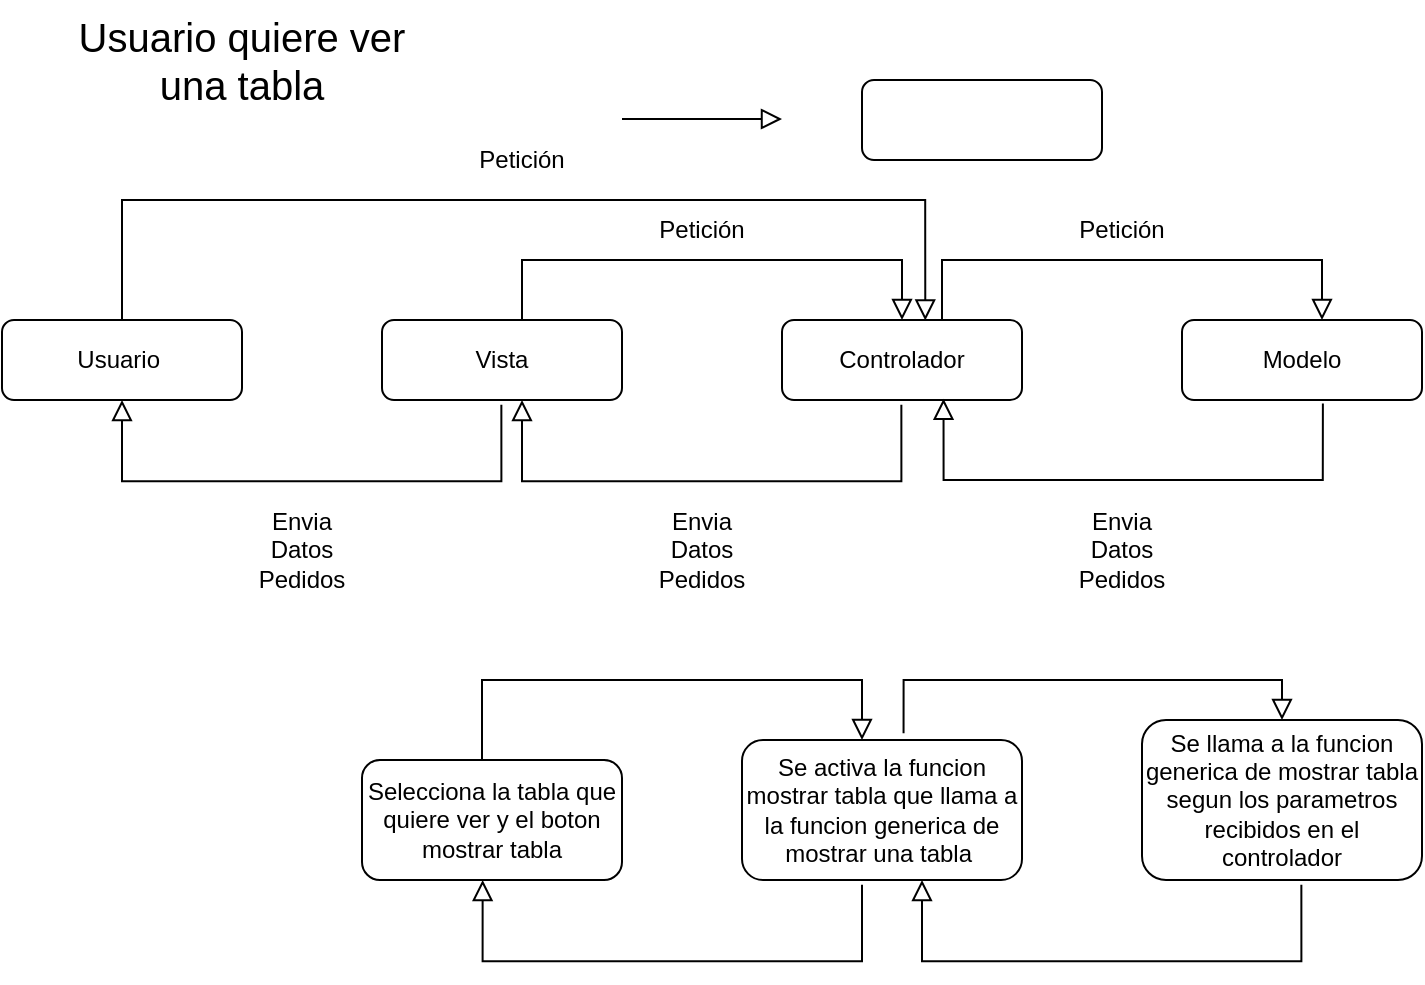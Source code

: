 <mxfile version="12.2.4" pages="1"><diagram id="C5RBs43oDa-KdzZeNtuy" name="Page-1"><mxGraphModel dx="777" dy="592" grid="1" gridSize="10" guides="1" tooltips="1" connect="1" arrows="1" fold="1" page="1" pageScale="1" pageWidth="827" pageHeight="1169" math="0" shadow="0"><root><mxCell id="WIyWlLk6GJQsqaUBKTNV-0"/><mxCell id="WIyWlLk6GJQsqaUBKTNV-1" parent="WIyWlLk6GJQsqaUBKTNV-0"/><mxCell id="WIyWlLk6GJQsqaUBKTNV-2" value="" style="rounded=0;html=1;jettySize=auto;orthogonalLoop=1;fontSize=11;endArrow=block;endFill=0;endSize=8;strokeWidth=1;shadow=0;labelBackgroundColor=none;edgeStyle=orthogonalEdgeStyle;" parent="WIyWlLk6GJQsqaUBKTNV-1" edge="1"><mxGeometry relative="1" as="geometry"><mxPoint x="360" y="99.5" as="sourcePoint"/><mxPoint x="440" y="99.5" as="targetPoint"/></mxGeometry></mxCell><mxCell id="WIyWlLk6GJQsqaUBKTNV-3" value="Usuario&amp;nbsp;" style="rounded=1;whiteSpace=wrap;html=1;fontSize=12;glass=0;strokeWidth=1;shadow=0;" parent="WIyWlLk6GJQsqaUBKTNV-1" vertex="1"><mxGeometry x="50" y="200" width="120" height="40" as="geometry"/></mxCell><mxCell id="f-UjneHDtXE8JSjxblPM-0" value="" style="rounded=1;whiteSpace=wrap;html=1;fontSize=12;glass=0;strokeWidth=1;shadow=0;" parent="WIyWlLk6GJQsqaUBKTNV-1" vertex="1"><mxGeometry x="480" y="80" width="120" height="40" as="geometry"/></mxCell><mxCell id="f-UjneHDtXE8JSjxblPM-1" value="Controlador" style="rounded=1;whiteSpace=wrap;html=1;fontSize=12;glass=0;strokeWidth=1;shadow=0;" parent="WIyWlLk6GJQsqaUBKTNV-1" vertex="1"><mxGeometry x="440" y="200" width="120" height="40" as="geometry"/></mxCell><mxCell id="f-UjneHDtXE8JSjxblPM-2" value="&lt;font style=&quot;font-size: 20px&quot;&gt;Usuario quiere ver una tabla&lt;/font&gt;" style="text;html=1;strokeColor=none;fillColor=none;align=center;verticalAlign=middle;whiteSpace=wrap;rounded=0;" parent="WIyWlLk6GJQsqaUBKTNV-1" vertex="1"><mxGeometry x="80" y="40" width="180" height="60" as="geometry"/></mxCell><mxCell id="f-UjneHDtXE8JSjxblPM-3" value="Vista" style="rounded=1;whiteSpace=wrap;html=1;fontSize=12;glass=0;strokeWidth=1;shadow=0;" parent="WIyWlLk6GJQsqaUBKTNV-1" vertex="1"><mxGeometry x="240" y="200" width="120" height="40" as="geometry"/></mxCell><mxCell id="f-UjneHDtXE8JSjxblPM-4" value="Modelo" style="rounded=1;whiteSpace=wrap;html=1;fontSize=12;glass=0;strokeWidth=1;shadow=0;" parent="WIyWlLk6GJQsqaUBKTNV-1" vertex="1"><mxGeometry x="640" y="200" width="120" height="40" as="geometry"/></mxCell><mxCell id="f-UjneHDtXE8JSjxblPM-5" value="" style="rounded=0;html=1;jettySize=auto;orthogonalLoop=1;fontSize=11;endArrow=block;endFill=0;endSize=8;strokeWidth=1;shadow=0;labelBackgroundColor=none;edgeStyle=orthogonalEdgeStyle;exitX=0.5;exitY=0;exitDx=0;exitDy=0;entryX=0.597;entryY=0.006;entryDx=0;entryDy=0;entryPerimeter=0;" parent="WIyWlLk6GJQsqaUBKTNV-1" source="WIyWlLk6GJQsqaUBKTNV-3" target="f-UjneHDtXE8JSjxblPM-1" edge="1"><mxGeometry relative="1" as="geometry"><mxPoint x="100" y="190" as="sourcePoint"/><mxPoint x="310" y="170" as="targetPoint"/><Array as="points"><mxPoint x="110" y="140"/><mxPoint x="512" y="140"/></Array></mxGeometry></mxCell><mxCell id="f-UjneHDtXE8JSjxblPM-6" value="" style="rounded=0;html=1;jettySize=auto;orthogonalLoop=1;fontSize=11;endArrow=block;endFill=0;endSize=8;strokeWidth=1;shadow=0;labelBackgroundColor=none;edgeStyle=orthogonalEdgeStyle;exitX=0.5;exitY=0;exitDx=0;exitDy=0;" parent="WIyWlLk6GJQsqaUBKTNV-1" edge="1"><mxGeometry relative="1" as="geometry"><mxPoint x="310" y="200" as="sourcePoint"/><mxPoint x="500" y="200" as="targetPoint"/><Array as="points"><mxPoint x="310" y="170"/><mxPoint x="500" y="170"/></Array></mxGeometry></mxCell><mxCell id="f-UjneHDtXE8JSjxblPM-7" value="" style="rounded=0;html=1;jettySize=auto;orthogonalLoop=1;fontSize=11;endArrow=block;endFill=0;endSize=8;strokeWidth=1;shadow=0;labelBackgroundColor=none;edgeStyle=orthogonalEdgeStyle;exitX=0.5;exitY=0;exitDx=0;exitDy=0;" parent="WIyWlLk6GJQsqaUBKTNV-1" edge="1"><mxGeometry relative="1" as="geometry"><mxPoint x="520" y="200" as="sourcePoint"/><mxPoint x="710" y="200" as="targetPoint"/><Array as="points"><mxPoint x="520" y="170"/><mxPoint x="710" y="170"/></Array></mxGeometry></mxCell><mxCell id="f-UjneHDtXE8JSjxblPM-9" value="" style="rounded=0;html=1;jettySize=auto;orthogonalLoop=1;fontSize=11;endArrow=block;endFill=0;endSize=8;strokeWidth=1;shadow=0;labelBackgroundColor=none;edgeStyle=orthogonalEdgeStyle;exitX=0.587;exitY=1.045;exitDx=0;exitDy=0;exitPerimeter=0;entryX=0.673;entryY=0.985;entryDx=0;entryDy=0;entryPerimeter=0;" parent="WIyWlLk6GJQsqaUBKTNV-1" source="f-UjneHDtXE8JSjxblPM-4" target="f-UjneHDtXE8JSjxblPM-1" edge="1"><mxGeometry relative="1" as="geometry"><mxPoint x="710" y="280" as="sourcePoint"/><mxPoint x="500" y="280" as="targetPoint"/><Array as="points"><mxPoint x="710" y="280"/><mxPoint x="521" y="280"/></Array></mxGeometry></mxCell><mxCell id="f-UjneHDtXE8JSjxblPM-10" value="" style="rounded=0;html=1;jettySize=auto;orthogonalLoop=1;fontSize=11;endArrow=block;endFill=0;endSize=8;strokeWidth=1;shadow=0;labelBackgroundColor=none;edgeStyle=orthogonalEdgeStyle;exitX=0.587;exitY=1.045;exitDx=0;exitDy=0;exitPerimeter=0;entryX=0.673;entryY=0.985;entryDx=0;entryDy=0;entryPerimeter=0;" parent="WIyWlLk6GJQsqaUBKTNV-1" edge="1"><mxGeometry relative="1" as="geometry"><mxPoint x="499.68" y="242.4" as="sourcePoint"/><mxPoint x="310" y="240.0" as="targetPoint"/><Array as="points"><mxPoint x="499.24" y="280.6"/><mxPoint x="310.24" y="280.6"/></Array></mxGeometry></mxCell><mxCell id="f-UjneHDtXE8JSjxblPM-11" value="" style="rounded=0;html=1;jettySize=auto;orthogonalLoop=1;fontSize=11;endArrow=block;endFill=0;endSize=8;strokeWidth=1;shadow=0;labelBackgroundColor=none;edgeStyle=orthogonalEdgeStyle;exitX=0.587;exitY=1.045;exitDx=0;exitDy=0;exitPerimeter=0;entryX=0.673;entryY=0.985;entryDx=0;entryDy=0;entryPerimeter=0;" parent="WIyWlLk6GJQsqaUBKTNV-1" edge="1"><mxGeometry relative="1" as="geometry"><mxPoint x="299.68" y="242.4" as="sourcePoint"/><mxPoint x="110" y="240.0" as="targetPoint"/><Array as="points"><mxPoint x="299.24" y="280.6"/><mxPoint x="110.24" y="280.6"/></Array></mxGeometry></mxCell><mxCell id="f-UjneHDtXE8JSjxblPM-12" value="Petición" style="text;html=1;strokeColor=none;fillColor=none;align=center;verticalAlign=middle;whiteSpace=wrap;rounded=0;" parent="WIyWlLk6GJQsqaUBKTNV-1" vertex="1"><mxGeometry x="280" y="105" width="60" height="30" as="geometry"/></mxCell><mxCell id="f-UjneHDtXE8JSjxblPM-13" value="Petición" style="text;html=1;strokeColor=none;fillColor=none;align=center;verticalAlign=middle;whiteSpace=wrap;rounded=0;" parent="WIyWlLk6GJQsqaUBKTNV-1" vertex="1"><mxGeometry x="370" y="140" width="60" height="30" as="geometry"/></mxCell><mxCell id="f-UjneHDtXE8JSjxblPM-14" value="Petición" style="text;html=1;strokeColor=none;fillColor=none;align=center;verticalAlign=middle;whiteSpace=wrap;rounded=0;" parent="WIyWlLk6GJQsqaUBKTNV-1" vertex="1"><mxGeometry x="580" y="140" width="60" height="30" as="geometry"/></mxCell><mxCell id="f-UjneHDtXE8JSjxblPM-15" value="Envia Datos Pedidos" style="text;html=1;strokeColor=none;fillColor=none;align=center;verticalAlign=middle;whiteSpace=wrap;rounded=0;" parent="WIyWlLk6GJQsqaUBKTNV-1" vertex="1"><mxGeometry x="170" y="300" width="60" height="30" as="geometry"/></mxCell><mxCell id="f-UjneHDtXE8JSjxblPM-16" value="Envia Datos Pedidos" style="text;html=1;strokeColor=none;fillColor=none;align=center;verticalAlign=middle;whiteSpace=wrap;rounded=0;" parent="WIyWlLk6GJQsqaUBKTNV-1" vertex="1"><mxGeometry x="370" y="300" width="60" height="30" as="geometry"/></mxCell><mxCell id="f-UjneHDtXE8JSjxblPM-17" value="Envia Datos Pedidos" style="text;html=1;strokeColor=none;fillColor=none;align=center;verticalAlign=middle;whiteSpace=wrap;rounded=0;" parent="WIyWlLk6GJQsqaUBKTNV-1" vertex="1"><mxGeometry x="580" y="300" width="60" height="30" as="geometry"/></mxCell><mxCell id="f-UjneHDtXE8JSjxblPM-18" value="Selecciona la tabla que quiere ver y el boton mostrar tabla" style="rounded=1;whiteSpace=wrap;html=1;fontSize=12;glass=0;strokeWidth=1;shadow=0;" parent="WIyWlLk6GJQsqaUBKTNV-1" vertex="1"><mxGeometry x="230" y="420" width="130" height="60" as="geometry"/></mxCell><mxCell id="f-UjneHDtXE8JSjxblPM-19" value="Se activa la funcion mostrar tabla que llama a la funcion generica de mostrar una tabla&amp;nbsp;" style="rounded=1;whiteSpace=wrap;html=1;fontSize=12;glass=0;strokeWidth=1;shadow=0;" parent="WIyWlLk6GJQsqaUBKTNV-1" vertex="1"><mxGeometry x="420" y="410" width="140" height="70" as="geometry"/></mxCell><mxCell id="f-UjneHDtXE8JSjxblPM-20" value="Se llama a la funcion generica de mostrar tabla segun los parametros recibidos en el controlador" style="rounded=1;whiteSpace=wrap;html=1;fontSize=12;glass=0;strokeWidth=1;shadow=0;" parent="WIyWlLk6GJQsqaUBKTNV-1" vertex="1"><mxGeometry x="620" y="400" width="140" height="80" as="geometry"/></mxCell><mxCell id="f-UjneHDtXE8JSjxblPM-21" value="" style="rounded=0;html=1;jettySize=auto;orthogonalLoop=1;fontSize=11;endArrow=block;endFill=0;endSize=8;strokeWidth=1;shadow=0;labelBackgroundColor=none;edgeStyle=orthogonalEdgeStyle;exitX=0.5;exitY=0;exitDx=0;exitDy=0;" parent="WIyWlLk6GJQsqaUBKTNV-1" source="f-UjneHDtXE8JSjxblPM-18" edge="1"><mxGeometry relative="1" as="geometry"><mxPoint x="290" y="410" as="sourcePoint"/><mxPoint x="480" y="410" as="targetPoint"/><Array as="points"><mxPoint x="290" y="420"/><mxPoint x="290" y="380"/><mxPoint x="480" y="380"/></Array></mxGeometry></mxCell><mxCell id="f-UjneHDtXE8JSjxblPM-22" value="" style="rounded=0;html=1;jettySize=auto;orthogonalLoop=1;fontSize=11;endArrow=block;endFill=0;endSize=8;strokeWidth=1;shadow=0;labelBackgroundColor=none;edgeStyle=orthogonalEdgeStyle;exitX=0.577;exitY=-0.049;exitDx=0;exitDy=0;exitPerimeter=0;" parent="WIyWlLk6GJQsqaUBKTNV-1" source="f-UjneHDtXE8JSjxblPM-19" edge="1"><mxGeometry relative="1" as="geometry"><mxPoint x="500" y="400" as="sourcePoint"/><mxPoint x="690" y="400" as="targetPoint"/><Array as="points"><mxPoint x="501" y="380"/><mxPoint x="690" y="380"/></Array></mxGeometry></mxCell><mxCell id="f-UjneHDtXE8JSjxblPM-23" value="" style="rounded=0;html=1;jettySize=auto;orthogonalLoop=1;fontSize=11;endArrow=block;endFill=0;endSize=8;strokeWidth=1;shadow=0;labelBackgroundColor=none;edgeStyle=orthogonalEdgeStyle;exitX=0.587;exitY=1.045;exitDx=0;exitDy=0;exitPerimeter=0;entryX=0.673;entryY=0.985;entryDx=0;entryDy=0;entryPerimeter=0;" parent="WIyWlLk6GJQsqaUBKTNV-1" edge="1"><mxGeometry relative="1" as="geometry"><mxPoint x="699.68" y="482.4" as="sourcePoint"/><mxPoint x="510" y="480" as="targetPoint"/><Array as="points"><mxPoint x="699.24" y="520.6"/><mxPoint x="510.24" y="520.6"/></Array></mxGeometry></mxCell><mxCell id="f-UjneHDtXE8JSjxblPM-24" value="" style="rounded=0;html=1;jettySize=auto;orthogonalLoop=1;fontSize=11;endArrow=block;endFill=0;endSize=8;strokeWidth=1;shadow=0;labelBackgroundColor=none;edgeStyle=orthogonalEdgeStyle;exitX=0.587;exitY=1.045;exitDx=0;exitDy=0;exitPerimeter=0;entryX=0.673;entryY=0.985;entryDx=0;entryDy=0;entryPerimeter=0;" parent="WIyWlLk6GJQsqaUBKTNV-1" edge="1"><mxGeometry relative="1" as="geometry"><mxPoint x="480.0" y="482.4" as="sourcePoint"/><mxPoint x="290.32" y="480" as="targetPoint"/><Array as="points"><mxPoint x="479.56" y="520.6"/><mxPoint x="290.56" y="520.6"/></Array></mxGeometry></mxCell></root></mxGraphModel></diagram></mxfile>